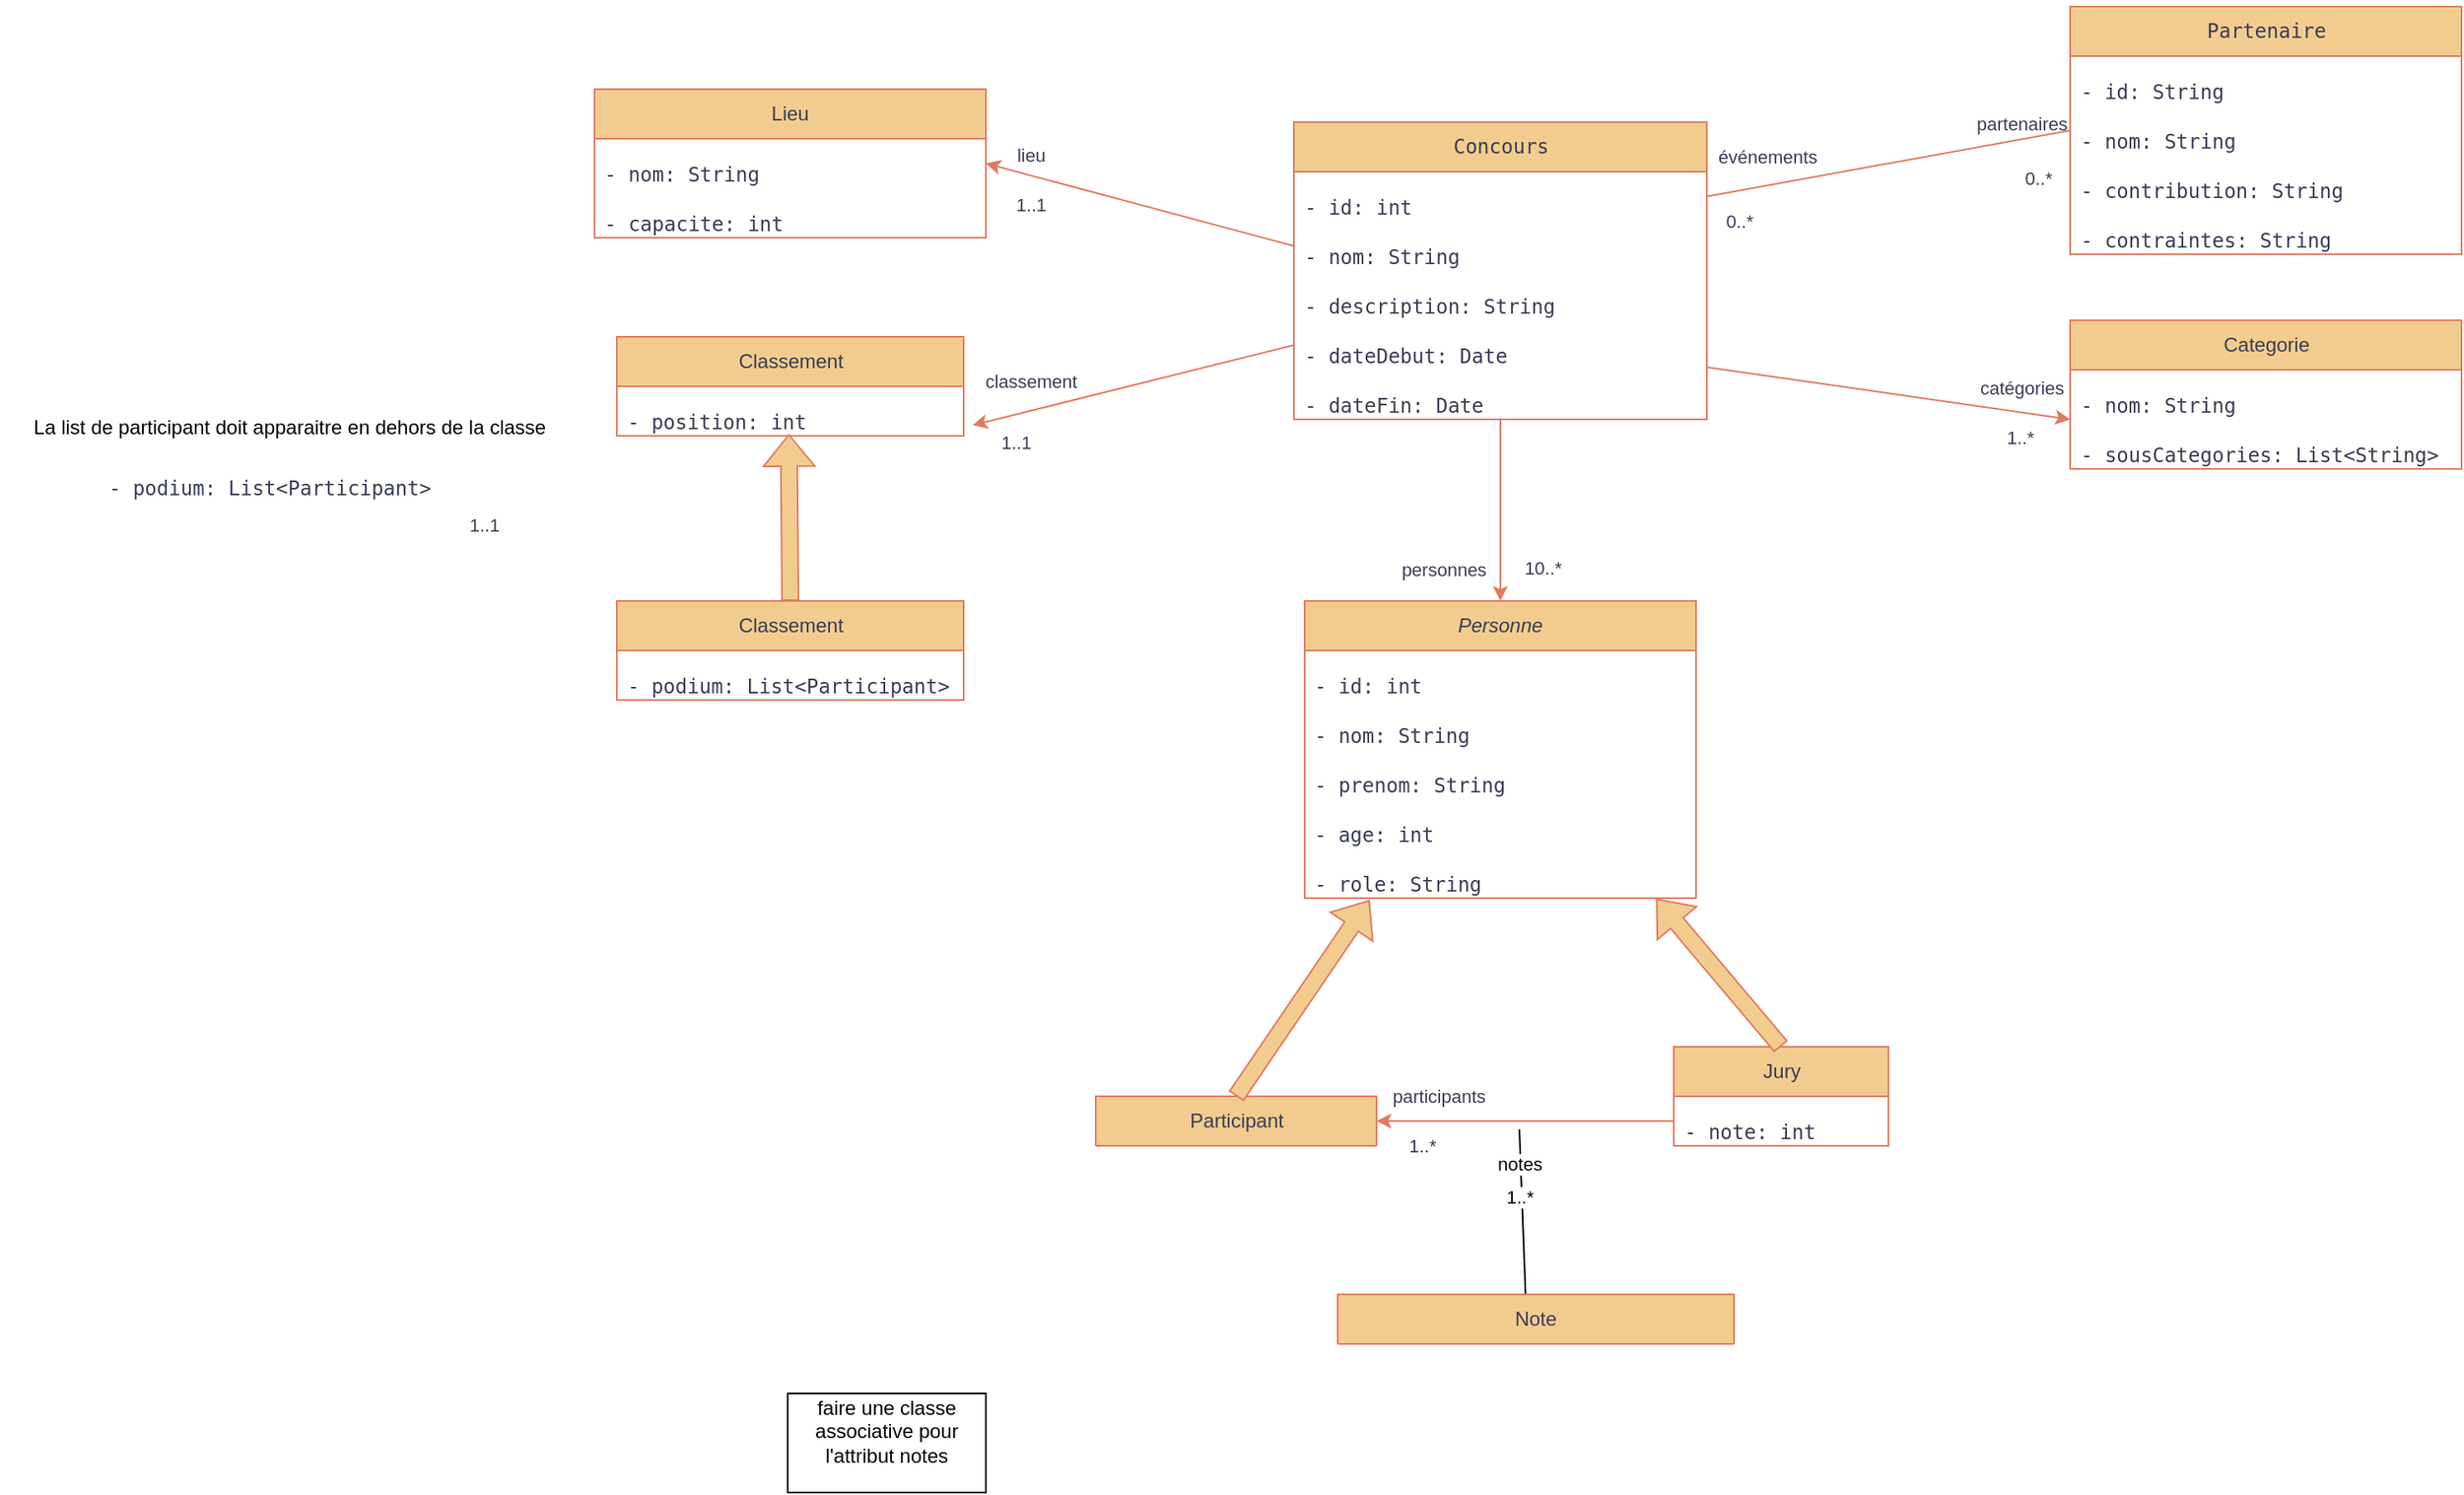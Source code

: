 <mxfile version="24.4.13" type="github">
  <diagram id="C5RBs43oDa-KdzZeNtuy" name="Page-1">
    <mxGraphModel dx="3216" dy="3092" grid="1" gridSize="10" guides="1" tooltips="1" connect="1" arrows="1" fold="1" page="1" pageScale="1" pageWidth="827" pageHeight="1169" math="0" shadow="0">
      <root>
        <mxCell id="WIyWlLk6GJQsqaUBKTNV-0" />
        <mxCell id="WIyWlLk6GJQsqaUBKTNV-1" parent="WIyWlLk6GJQsqaUBKTNV-0" />
        <mxCell id="GbpuS-4HLD2tTJXpjmer-0" value="&lt;pre&gt;&lt;code&gt;Concours&lt;/code&gt;&lt;/pre&gt;" style="swimlane;fontStyle=0;childLayout=stackLayout;horizontal=1;startSize=30;horizontalStack=0;resizeParent=1;resizeParentMax=0;resizeLast=0;collapsible=1;marginBottom=0;whiteSpace=wrap;html=1;labelBackgroundColor=none;fillColor=#F2CC8F;strokeColor=#E07A5F;fontColor=#393C56;" parent="WIyWlLk6GJQsqaUBKTNV-1" vertex="1">
          <mxGeometry x="-136.5" y="-2060" width="250" height="180" as="geometry" />
        </mxCell>
        <mxCell id="GbpuS-4HLD2tTJXpjmer-1" value="&lt;pre&gt;&lt;code class=&quot;!whitespace-pre hljs language-plaintext&quot;&gt;- id: int&lt;/code&gt;&lt;/pre&gt;" style="text;strokeColor=none;fillColor=none;align=left;verticalAlign=middle;spacingLeft=4;spacingRight=4;overflow=hidden;points=[[0,0.5],[1,0.5]];portConstraint=eastwest;rotatable=0;whiteSpace=wrap;html=1;labelBackgroundColor=none;fontColor=#393C56;" parent="GbpuS-4HLD2tTJXpjmer-0" vertex="1">
          <mxGeometry y="30" width="250" height="30" as="geometry" />
        </mxCell>
        <mxCell id="GbpuS-4HLD2tTJXpjmer-2" value="&lt;pre&gt;&lt;code class=&quot;!whitespace-pre hljs language-plaintext&quot;&gt;- nom: String&lt;/code&gt;&lt;/pre&gt;" style="text;strokeColor=none;fillColor=none;align=left;verticalAlign=middle;spacingLeft=4;spacingRight=4;overflow=hidden;points=[[0,0.5],[1,0.5]];portConstraint=eastwest;rotatable=0;whiteSpace=wrap;html=1;labelBackgroundColor=none;fontColor=#393C56;" parent="GbpuS-4HLD2tTJXpjmer-0" vertex="1">
          <mxGeometry y="60" width="250" height="30" as="geometry" />
        </mxCell>
        <mxCell id="GbpuS-4HLD2tTJXpjmer-3" value="&lt;pre&gt;&lt;code class=&quot;!whitespace-pre hljs language-plaintext&quot;&gt;- description: String&lt;/code&gt;&lt;/pre&gt;" style="text;strokeColor=none;fillColor=none;align=left;verticalAlign=middle;spacingLeft=4;spacingRight=4;overflow=hidden;points=[[0,0.5],[1,0.5]];portConstraint=eastwest;rotatable=0;whiteSpace=wrap;html=1;labelBackgroundColor=none;fontColor=#393C56;" parent="GbpuS-4HLD2tTJXpjmer-0" vertex="1">
          <mxGeometry y="90" width="250" height="30" as="geometry" />
        </mxCell>
        <mxCell id="GbpuS-4HLD2tTJXpjmer-4" value="&lt;pre&gt;&lt;code class=&quot;!whitespace-pre hljs language-plaintext&quot;&gt;- dateDebut: Date&lt;/code&gt;&lt;/pre&gt;" style="text;strokeColor=none;fillColor=none;align=left;verticalAlign=middle;spacingLeft=4;spacingRight=4;overflow=hidden;points=[[0,0.5],[1,0.5]];portConstraint=eastwest;rotatable=0;whiteSpace=wrap;html=1;labelBackgroundColor=none;fontColor=#393C56;" parent="GbpuS-4HLD2tTJXpjmer-0" vertex="1">
          <mxGeometry y="120" width="250" height="30" as="geometry" />
        </mxCell>
        <mxCell id="xCx7-iMAOptCChTL6jAP-1" value="&lt;pre&gt;&lt;code class=&quot;!whitespace-pre hljs language-plaintext&quot;&gt;- dateFin: Date&lt;/code&gt;&lt;/pre&gt;" style="text;strokeColor=none;fillColor=none;align=left;verticalAlign=middle;spacingLeft=4;spacingRight=4;overflow=hidden;points=[[0,0.5],[1,0.5]];portConstraint=eastwest;rotatable=0;whiteSpace=wrap;html=1;labelBackgroundColor=none;fontColor=#393C56;" parent="GbpuS-4HLD2tTJXpjmer-0" vertex="1">
          <mxGeometry y="150" width="250" height="30" as="geometry" />
        </mxCell>
        <mxCell id="GbpuS-4HLD2tTJXpjmer-28" value="&lt;pre&gt;&lt;br&gt;&lt;/pre&gt;" style="text;strokeColor=#E07A5F;fillColor=none;align=left;verticalAlign=middle;spacingLeft=4;spacingRight=4;overflow=hidden;points=[[0,0.5],[1,0.5]];portConstraint=eastwest;rotatable=0;whiteSpace=wrap;html=1;labelBackgroundColor=none;fontColor=#393C56;" parent="GbpuS-4HLD2tTJXpjmer-0" vertex="1">
          <mxGeometry y="180" width="250" as="geometry" />
        </mxCell>
        <mxCell id="GbpuS-4HLD2tTJXpjmer-57" value="&lt;pre&gt;&lt;code class=&quot;!whitespace-pre hljs language-plaintext&quot;&gt;Partenaire&lt;/code&gt;&lt;/pre&gt;" style="swimlane;fontStyle=0;childLayout=stackLayout;horizontal=1;startSize=30;horizontalStack=0;resizeParent=1;resizeParentMax=0;resizeLast=0;collapsible=1;marginBottom=0;whiteSpace=wrap;html=1;labelBackgroundColor=none;fillColor=#F2CC8F;strokeColor=#E07A5F;fontColor=#393C56;" parent="WIyWlLk6GJQsqaUBKTNV-1" vertex="1">
          <mxGeometry x="333.5" y="-2130" width="237" height="150" as="geometry" />
        </mxCell>
        <mxCell id="GbpuS-4HLD2tTJXpjmer-58" value="&lt;pre&gt;&lt;code class=&quot;!whitespace-pre hljs language-plaintext&quot;&gt;- id: String&lt;/code&gt;&lt;/pre&gt;" style="text;strokeColor=none;fillColor=none;align=left;verticalAlign=middle;spacingLeft=4;spacingRight=4;overflow=hidden;points=[[0,0.5],[1,0.5]];portConstraint=eastwest;rotatable=0;whiteSpace=wrap;html=1;labelBackgroundColor=none;fontColor=#393C56;" parent="GbpuS-4HLD2tTJXpjmer-57" vertex="1">
          <mxGeometry y="30" width="237" height="30" as="geometry" />
        </mxCell>
        <mxCell id="GbpuS-4HLD2tTJXpjmer-59" value="&lt;pre&gt;&lt;code class=&quot;!whitespace-pre hljs language-plaintext&quot;&gt;- nom: String&lt;/code&gt;&lt;/pre&gt;" style="text;strokeColor=none;fillColor=none;align=left;verticalAlign=middle;spacingLeft=4;spacingRight=4;overflow=hidden;points=[[0,0.5],[1,0.5]];portConstraint=eastwest;rotatable=0;whiteSpace=wrap;html=1;labelBackgroundColor=none;fontColor=#393C56;" parent="GbpuS-4HLD2tTJXpjmer-57" vertex="1">
          <mxGeometry y="60" width="237" height="30" as="geometry" />
        </mxCell>
        <mxCell id="GbpuS-4HLD2tTJXpjmer-60" value="&lt;pre&gt;&lt;code class=&quot;!whitespace-pre hljs language-plaintext&quot;&gt;- &lt;/code&gt;&lt;code class=&quot;!whitespace-pre hljs language-plaintext&quot;&gt;contribution&lt;/code&gt;&lt;code class=&quot;!whitespace-pre hljs language-plaintext&quot;&gt;: String&lt;/code&gt;&lt;/pre&gt;" style="text;strokeColor=none;fillColor=none;align=left;verticalAlign=middle;spacingLeft=4;spacingRight=4;overflow=hidden;points=[[0,0.5],[1,0.5]];portConstraint=eastwest;rotatable=0;whiteSpace=wrap;html=1;labelBackgroundColor=none;fontColor=#393C56;" parent="GbpuS-4HLD2tTJXpjmer-57" vertex="1">
          <mxGeometry y="90" width="237" height="30" as="geometry" />
        </mxCell>
        <mxCell id="GbpuS-4HLD2tTJXpjmer-61" value="&lt;pre&gt;&lt;code class=&quot;!whitespace-pre hljs language-plaintext&quot;&gt;- &lt;/code&gt;&lt;code class=&quot;!whitespace-pre hljs language-plaintext&quot;&gt;contraintes&lt;/code&gt;&lt;code class=&quot;!whitespace-pre hljs language-plaintext&quot;&gt;: &lt;/code&gt;&lt;code class=&quot;!whitespace-pre hljs language-plaintext&quot;&gt;String&lt;/code&gt;&lt;/pre&gt;" style="text;strokeColor=none;fillColor=none;align=left;verticalAlign=middle;spacingLeft=4;spacingRight=4;overflow=hidden;points=[[0,0.5],[1,0.5]];portConstraint=eastwest;rotatable=0;whiteSpace=wrap;html=1;labelBackgroundColor=none;fontColor=#393C56;" parent="GbpuS-4HLD2tTJXpjmer-57" vertex="1">
          <mxGeometry y="120" width="237" height="30" as="geometry" />
        </mxCell>
        <mxCell id="GbpuS-4HLD2tTJXpjmer-67" value="&lt;pre&gt;&lt;br&gt;&lt;/pre&gt;" style="text;strokeColor=#E07A5F;fillColor=none;align=left;verticalAlign=middle;spacingLeft=4;spacingRight=4;overflow=hidden;points=[[0,0.5],[1,0.5]];portConstraint=eastwest;rotatable=0;whiteSpace=wrap;html=1;labelBackgroundColor=none;fontColor=#393C56;" parent="GbpuS-4HLD2tTJXpjmer-57" vertex="1">
          <mxGeometry y="150" width="237" as="geometry" />
        </mxCell>
        <mxCell id="xCx7-iMAOptCChTL6jAP-3" value="&lt;div&gt;&lt;i&gt;Personne&lt;/i&gt;&lt;/div&gt;" style="swimlane;fontStyle=0;childLayout=stackLayout;horizontal=1;startSize=30;horizontalStack=0;resizeParent=1;resizeParentMax=0;resizeLast=0;collapsible=1;marginBottom=0;whiteSpace=wrap;html=1;labelBackgroundColor=none;fillColor=#F2CC8F;strokeColor=#E07A5F;fontColor=#393C56;" parent="WIyWlLk6GJQsqaUBKTNV-1" vertex="1">
          <mxGeometry x="-130" y="-1770" width="237" height="180" as="geometry" />
        </mxCell>
        <mxCell id="xCx7-iMAOptCChTL6jAP-4" value="&lt;pre&gt;&lt;code class=&quot;!whitespace-pre hljs language-plaintext&quot;&gt;- id: int&lt;/code&gt;&lt;/pre&gt;" style="text;strokeColor=none;fillColor=none;align=left;verticalAlign=middle;spacingLeft=4;spacingRight=4;overflow=hidden;points=[[0,0.5],[1,0.5]];portConstraint=eastwest;rotatable=0;whiteSpace=wrap;html=1;labelBackgroundColor=none;fontColor=#393C56;" parent="xCx7-iMAOptCChTL6jAP-3" vertex="1">
          <mxGeometry y="30" width="237" height="30" as="geometry" />
        </mxCell>
        <mxCell id="xCx7-iMAOptCChTL6jAP-5" value="&lt;pre&gt;&lt;code class=&quot;!whitespace-pre hljs language-plaintext&quot;&gt;- nom: String&lt;/code&gt;&lt;/pre&gt;" style="text;strokeColor=none;fillColor=none;align=left;verticalAlign=middle;spacingLeft=4;spacingRight=4;overflow=hidden;points=[[0,0.5],[1,0.5]];portConstraint=eastwest;rotatable=0;whiteSpace=wrap;html=1;labelBackgroundColor=none;fontColor=#393C56;" parent="xCx7-iMAOptCChTL6jAP-3" vertex="1">
          <mxGeometry y="60" width="237" height="30" as="geometry" />
        </mxCell>
        <mxCell id="xCx7-iMAOptCChTL6jAP-6" value="&lt;pre&gt;&lt;code class=&quot;!whitespace-pre hljs language-plaintext&quot;&gt;- prenom: String&lt;/code&gt;&lt;/pre&gt;" style="text;strokeColor=none;fillColor=none;align=left;verticalAlign=middle;spacingLeft=4;spacingRight=4;overflow=hidden;points=[[0,0.5],[1,0.5]];portConstraint=eastwest;rotatable=0;whiteSpace=wrap;html=1;labelBackgroundColor=none;fontColor=#393C56;" parent="xCx7-iMAOptCChTL6jAP-3" vertex="1">
          <mxGeometry y="90" width="237" height="30" as="geometry" />
        </mxCell>
        <mxCell id="xCx7-iMAOptCChTL6jAP-7" value="&lt;pre&gt;&lt;br&gt;&lt;/pre&gt;" style="text;strokeColor=#E07A5F;fillColor=none;align=left;verticalAlign=middle;spacingLeft=4;spacingRight=4;overflow=hidden;points=[[0,0.5],[1,0.5]];portConstraint=eastwest;rotatable=0;whiteSpace=wrap;html=1;labelBackgroundColor=none;fontColor=#393C56;" parent="xCx7-iMAOptCChTL6jAP-3" vertex="1">
          <mxGeometry y="120" width="237" as="geometry" />
        </mxCell>
        <mxCell id="xCx7-iMAOptCChTL6jAP-8" value="&lt;pre&gt;&lt;font face=&quot;Helvetica&quot;&gt;&lt;code class=&quot;!whitespace-pre hljs language-plaintext&quot;&gt;- age: int&lt;/code&gt;&lt;/font&gt;&lt;/pre&gt;" style="text;strokeColor=none;fillColor=none;align=left;verticalAlign=middle;spacingLeft=4;spacingRight=4;overflow=hidden;points=[[0,0.5],[1,0.5]];portConstraint=eastwest;rotatable=0;whiteSpace=wrap;html=1;labelBackgroundColor=none;fontColor=#393C56;" parent="xCx7-iMAOptCChTL6jAP-3" vertex="1">
          <mxGeometry y="120" width="237" height="30" as="geometry" />
        </mxCell>
        <mxCell id="xCx7-iMAOptCChTL6jAP-9" value="&lt;pre&gt;&lt;code class=&quot;!whitespace-pre hljs language-plaintext&quot;&gt;- role: String&lt;/code&gt;&lt;/pre&gt;" style="text;strokeColor=none;fillColor=none;align=left;verticalAlign=middle;spacingLeft=4;spacingRight=4;overflow=hidden;points=[[0,0.5],[1,0.5]];portConstraint=eastwest;rotatable=0;whiteSpace=wrap;html=1;labelBackgroundColor=none;fontColor=#393C56;" parent="xCx7-iMAOptCChTL6jAP-3" vertex="1">
          <mxGeometry y="150" width="237" height="30" as="geometry" />
        </mxCell>
        <mxCell id="xCx7-iMAOptCChTL6jAP-12" value="Participant" style="swimlane;fontStyle=0;childLayout=stackLayout;horizontal=1;startSize=30;horizontalStack=0;resizeParent=1;resizeParentMax=0;resizeLast=0;collapsible=1;marginBottom=0;whiteSpace=wrap;html=1;labelBackgroundColor=none;fillColor=#F2CC8F;strokeColor=#E07A5F;fontColor=#393C56;" parent="WIyWlLk6GJQsqaUBKTNV-1" vertex="1">
          <mxGeometry x="-256.5" y="-1470" width="170" height="30" as="geometry" />
        </mxCell>
        <mxCell id="xCx7-iMAOptCChTL6jAP-16" value="&lt;pre&gt;&lt;br&gt;&lt;/pre&gt;" style="text;strokeColor=#E07A5F;fillColor=none;align=left;verticalAlign=middle;spacingLeft=4;spacingRight=4;overflow=hidden;points=[[0,0.5],[1,0.5]];portConstraint=eastwest;rotatable=0;whiteSpace=wrap;html=1;labelBackgroundColor=none;fontColor=#393C56;" parent="xCx7-iMAOptCChTL6jAP-12" vertex="1">
          <mxGeometry y="30" width="170" as="geometry" />
        </mxCell>
        <mxCell id="xCx7-iMAOptCChTL6jAP-24" value="Jury" style="swimlane;fontStyle=0;childLayout=stackLayout;horizontal=1;startSize=30;horizontalStack=0;resizeParent=1;resizeParentMax=0;resizeLast=0;collapsible=1;marginBottom=0;whiteSpace=wrap;html=1;labelBackgroundColor=none;fillColor=#F2CC8F;strokeColor=#E07A5F;fontColor=#393C56;" parent="WIyWlLk6GJQsqaUBKTNV-1" vertex="1">
          <mxGeometry x="93.5" y="-1500" width="130" height="60" as="geometry" />
        </mxCell>
        <mxCell id="xCx7-iMAOptCChTL6jAP-27" value="&lt;pre&gt;&lt;code class=&quot;!whitespace-pre hljs language-plaintext&quot;&gt;- note: int&lt;br&gt;&lt;/code&gt;&lt;/pre&gt;" style="text;strokeColor=none;fillColor=none;align=left;verticalAlign=middle;spacingLeft=4;spacingRight=4;overflow=hidden;points=[[0,0.5],[1,0.5]];portConstraint=eastwest;rotatable=0;whiteSpace=wrap;html=1;labelBackgroundColor=none;fontColor=#393C56;" parent="xCx7-iMAOptCChTL6jAP-24" vertex="1">
          <mxGeometry y="30" width="130" height="30" as="geometry" />
        </mxCell>
        <mxCell id="xCx7-iMAOptCChTL6jAP-26" value="&lt;pre&gt;&lt;br&gt;&lt;/pre&gt;" style="text;strokeColor=#E07A5F;fillColor=none;align=left;verticalAlign=middle;spacingLeft=4;spacingRight=4;overflow=hidden;points=[[0,0.5],[1,0.5]];portConstraint=eastwest;rotatable=0;whiteSpace=wrap;html=1;labelBackgroundColor=none;fontColor=#393C56;" parent="xCx7-iMAOptCChTL6jAP-24" vertex="1">
          <mxGeometry y="60" width="130" as="geometry" />
        </mxCell>
        <mxCell id="xCx7-iMAOptCChTL6jAP-63" value="Classement" style="swimlane;fontStyle=0;childLayout=stackLayout;horizontal=1;startSize=30;horizontalStack=0;resizeParent=1;resizeParentMax=0;resizeLast=0;collapsible=1;marginBottom=0;whiteSpace=wrap;html=1;labelBackgroundColor=none;fillColor=#F2CC8F;strokeColor=#E07A5F;fontColor=#393C56;" parent="WIyWlLk6GJQsqaUBKTNV-1" vertex="1">
          <mxGeometry x="-546.5" y="-1930" width="210" height="60" as="geometry" />
        </mxCell>
        <mxCell id="xCx7-iMAOptCChTL6jAP-64" value="&lt;pre&gt;&lt;code class=&quot;!whitespace-pre hljs language-plaintext&quot;&gt;- position: int&lt;br&gt;&lt;/code&gt;&lt;/pre&gt;" style="text;strokeColor=none;fillColor=none;align=left;verticalAlign=middle;spacingLeft=4;spacingRight=4;overflow=hidden;points=[[0,0.5],[1,0.5]];portConstraint=eastwest;rotatable=0;whiteSpace=wrap;html=1;labelBackgroundColor=none;fontColor=#393C56;" parent="xCx7-iMAOptCChTL6jAP-63" vertex="1">
          <mxGeometry y="30" width="210" height="30" as="geometry" />
        </mxCell>
        <mxCell id="xCx7-iMAOptCChTL6jAP-65" value="&lt;pre&gt;&lt;br&gt;&lt;/pre&gt;" style="text;strokeColor=#E07A5F;fillColor=none;align=left;verticalAlign=middle;spacingLeft=4;spacingRight=4;overflow=hidden;points=[[0,0.5],[1,0.5]];portConstraint=eastwest;rotatable=0;whiteSpace=wrap;html=1;labelBackgroundColor=none;fontColor=#393C56;" parent="xCx7-iMAOptCChTL6jAP-63" vertex="1">
          <mxGeometry y="60" width="210" as="geometry" />
        </mxCell>
        <mxCell id="xCx7-iMAOptCChTL6jAP-82" value="" style="endArrow=classic;html=1;rounded=0;entryX=1.026;entryY=0.785;entryDx=0;entryDy=0;exitX=0;exitY=0.5;exitDx=0;exitDy=0;labelBackgroundColor=none;strokeColor=#E07A5F;fontColor=default;entryPerimeter=0;" parent="WIyWlLk6GJQsqaUBKTNV-1" source="GbpuS-4HLD2tTJXpjmer-4" target="xCx7-iMAOptCChTL6jAP-64" edge="1">
          <mxGeometry width="50" height="50" relative="1" as="geometry">
            <mxPoint x="-266.5" y="-1470" as="sourcePoint" />
            <mxPoint x="-221.5" y="-800" as="targetPoint" />
          </mxGeometry>
        </mxCell>
        <mxCell id="oBwvq78yPTtqkTnDhpz7-28" value="classement" style="edgeLabel;html=1;align=center;verticalAlign=middle;resizable=0;points=[];strokeColor=#E07A5F;fontColor=#393C56;fillColor=#F2CC8F;" parent="xCx7-iMAOptCChTL6jAP-82" vertex="1" connectable="0">
          <mxGeometry x="0.576" y="1" relative="1" as="geometry">
            <mxPoint x="-7" y="-17" as="offset" />
          </mxGeometry>
        </mxCell>
        <mxCell id="oBwvq78yPTtqkTnDhpz7-29" value="1..1" style="edgeLabel;html=1;align=center;verticalAlign=middle;resizable=0;points=[];strokeColor=#E07A5F;fontColor=#393C56;fillColor=#F2CC8F;" parent="xCx7-iMAOptCChTL6jAP-82" vertex="1" connectable="0">
          <mxGeometry x="0.275" y="3" relative="1" as="geometry">
            <mxPoint x="-45" y="25" as="offset" />
          </mxGeometry>
        </mxCell>
        <mxCell id="remCu9kLL4KxYXn9OIg0-0" value="Categorie" style="swimlane;fontStyle=0;childLayout=stackLayout;horizontal=1;startSize=30;horizontalStack=0;resizeParent=1;resizeParentMax=0;resizeLast=0;collapsible=1;marginBottom=0;whiteSpace=wrap;html=1;labelBackgroundColor=none;fillColor=#F2CC8F;strokeColor=#E07A5F;fontColor=#393C56;" parent="WIyWlLk6GJQsqaUBKTNV-1" vertex="1">
          <mxGeometry x="333.5" y="-1940" width="237" height="90" as="geometry" />
        </mxCell>
        <mxCell id="remCu9kLL4KxYXn9OIg0-2" value="&lt;pre&gt;&lt;code class=&quot;!whitespace-pre hljs language-plaintext&quot;&gt;- nom: String&lt;/code&gt;&lt;/pre&gt;" style="text;strokeColor=none;fillColor=none;align=left;verticalAlign=middle;spacingLeft=4;spacingRight=4;overflow=hidden;points=[[0,0.5],[1,0.5]];portConstraint=eastwest;rotatable=0;whiteSpace=wrap;html=1;labelBackgroundColor=none;fontColor=#393C56;" parent="remCu9kLL4KxYXn9OIg0-0" vertex="1">
          <mxGeometry y="30" width="237" height="30" as="geometry" />
        </mxCell>
        <mxCell id="remCu9kLL4KxYXn9OIg0-3" value="&lt;pre&gt;&lt;code class=&quot;!whitespace-pre hljs language-plaintext&quot;&gt;- sousCategories: List&amp;lt;String&amp;gt;&lt;/code&gt;&lt;/pre&gt;" style="text;strokeColor=none;fillColor=none;align=left;verticalAlign=middle;spacingLeft=4;spacingRight=4;overflow=hidden;points=[[0,0.5],[1,0.5]];portConstraint=eastwest;rotatable=0;whiteSpace=wrap;html=1;labelBackgroundColor=none;fontColor=#393C56;" parent="remCu9kLL4KxYXn9OIg0-0" vertex="1">
          <mxGeometry y="60" width="237" height="30" as="geometry" />
        </mxCell>
        <mxCell id="remCu9kLL4KxYXn9OIg0-5" value="&lt;pre&gt;&lt;br&gt;&lt;/pre&gt;" style="text;strokeColor=#E07A5F;fillColor=none;align=left;verticalAlign=middle;spacingLeft=4;spacingRight=4;overflow=hidden;points=[[0,0.5],[1,0.5]];portConstraint=eastwest;rotatable=0;whiteSpace=wrap;html=1;labelBackgroundColor=none;fontColor=#393C56;" parent="remCu9kLL4KxYXn9OIg0-0" vertex="1">
          <mxGeometry y="90" width="237" as="geometry" />
        </mxCell>
        <mxCell id="remCu9kLL4KxYXn9OIg0-13" value="" style="endArrow=classic;html=1;rounded=0;exitX=1.002;exitY=-0.051;exitDx=0;exitDy=0;exitPerimeter=0;entryX=0;entryY=0;entryDx=0;entryDy=0;entryPerimeter=0;labelBackgroundColor=none;strokeColor=#E07A5F;fontColor=default;" parent="WIyWlLk6GJQsqaUBKTNV-1" source="xCx7-iMAOptCChTL6jAP-1" target="remCu9kLL4KxYXn9OIg0-3" edge="1">
          <mxGeometry width="50" height="50" relative="1" as="geometry">
            <mxPoint x="116.5" y="-1731.0" as="sourcePoint" />
            <mxPoint x="235.5" y="-1463" as="targetPoint" />
          </mxGeometry>
        </mxCell>
        <mxCell id="oBwvq78yPTtqkTnDhpz7-10" value="catégories" style="edgeLabel;html=1;align=center;verticalAlign=middle;resizable=0;points=[];labelBackgroundColor=none;fontColor=#393C56;" parent="remCu9kLL4KxYXn9OIg0-13" vertex="1" connectable="0">
          <mxGeometry x="0.572" y="1" relative="1" as="geometry">
            <mxPoint x="17" y="-12" as="offset" />
          </mxGeometry>
        </mxCell>
        <mxCell id="oBwvq78yPTtqkTnDhpz7-15" value="1..*" style="edgeLabel;html=1;align=center;verticalAlign=middle;resizable=0;points=[];strokeColor=#E07A5F;fontColor=#393C56;fillColor=#F2CC8F;" parent="remCu9kLL4KxYXn9OIg0-13" vertex="1" connectable="0">
          <mxGeometry x="0.717" y="-1" relative="1" as="geometry">
            <mxPoint y="14" as="offset" />
          </mxGeometry>
        </mxCell>
        <mxCell id="remCu9kLL4KxYXn9OIg0-20" value="Lieu" style="swimlane;fontStyle=0;childLayout=stackLayout;horizontal=1;startSize=30;horizontalStack=0;resizeParent=1;resizeParentMax=0;resizeLast=0;collapsible=1;marginBottom=0;whiteSpace=wrap;html=1;labelBackgroundColor=none;fillColor=#F2CC8F;strokeColor=#E07A5F;fontColor=#393C56;" parent="WIyWlLk6GJQsqaUBKTNV-1" vertex="1">
          <mxGeometry x="-560" y="-2080" width="237" height="90" as="geometry" />
        </mxCell>
        <mxCell id="remCu9kLL4KxYXn9OIg0-21" value="&lt;pre&gt;&lt;code class=&quot;!whitespace-pre hljs language-plaintext&quot;&gt;- nom: String&lt;/code&gt;&lt;/pre&gt;" style="text;strokeColor=none;fillColor=none;align=left;verticalAlign=middle;spacingLeft=4;spacingRight=4;overflow=hidden;points=[[0,0.5],[1,0.5]];portConstraint=eastwest;rotatable=0;whiteSpace=wrap;html=1;labelBackgroundColor=none;fontColor=#393C56;" parent="remCu9kLL4KxYXn9OIg0-20" vertex="1">
          <mxGeometry y="30" width="237" height="30" as="geometry" />
        </mxCell>
        <mxCell id="remCu9kLL4KxYXn9OIg0-22" value="&lt;pre&gt;&lt;code class=&quot;!whitespace-pre hljs language-plaintext&quot;&gt;- capacite: int&lt;/code&gt;&lt;/pre&gt;" style="text;strokeColor=none;fillColor=none;align=left;verticalAlign=middle;spacingLeft=4;spacingRight=4;overflow=hidden;points=[[0,0.5],[1,0.5]];portConstraint=eastwest;rotatable=0;whiteSpace=wrap;html=1;labelBackgroundColor=none;fontColor=#393C56;" parent="remCu9kLL4KxYXn9OIg0-20" vertex="1">
          <mxGeometry y="60" width="237" height="30" as="geometry" />
        </mxCell>
        <mxCell id="remCu9kLL4KxYXn9OIg0-23" value="&lt;pre&gt;&lt;br&gt;&lt;/pre&gt;" style="text;strokeColor=#E07A5F;fillColor=none;align=left;verticalAlign=middle;spacingLeft=4;spacingRight=4;overflow=hidden;points=[[0,0.5],[1,0.5]];portConstraint=eastwest;rotatable=0;whiteSpace=wrap;html=1;labelBackgroundColor=none;fontColor=#393C56;" parent="remCu9kLL4KxYXn9OIg0-20" vertex="1">
          <mxGeometry y="90" width="237" as="geometry" />
        </mxCell>
        <mxCell id="remCu9kLL4KxYXn9OIg0-25" value="" style="endArrow=classic;html=1;rounded=0;exitX=0;exitY=0.5;exitDx=0;exitDy=0;entryX=1;entryY=0.5;entryDx=0;entryDy=0;labelBackgroundColor=none;strokeColor=#E07A5F;fontColor=default;" parent="WIyWlLk6GJQsqaUBKTNV-1" source="GbpuS-4HLD2tTJXpjmer-2" target="remCu9kLL4KxYXn9OIg0-21" edge="1">
          <mxGeometry width="50" height="50" relative="1" as="geometry">
            <mxPoint x="-246.5" y="-1950" as="sourcePoint" />
            <mxPoint x="-296.5" y="-1950" as="targetPoint" />
            <Array as="points" />
          </mxGeometry>
        </mxCell>
        <mxCell id="oBwvq78yPTtqkTnDhpz7-30" value="lieu" style="edgeLabel;html=1;align=center;verticalAlign=middle;resizable=0;points=[];strokeColor=#E07A5F;fontColor=#393C56;fillColor=#F2CC8F;" parent="remCu9kLL4KxYXn9OIg0-25" vertex="1" connectable="0">
          <mxGeometry x="0.676" relative="1" as="geometry">
            <mxPoint x="-3" y="-13" as="offset" />
          </mxGeometry>
        </mxCell>
        <mxCell id="oBwvq78yPTtqkTnDhpz7-31" value="1..1" style="edgeLabel;html=1;align=center;verticalAlign=middle;resizable=0;points=[];strokeColor=#E07A5F;fontColor=#393C56;fillColor=#F2CC8F;" parent="remCu9kLL4KxYXn9OIg0-25" vertex="1" connectable="0">
          <mxGeometry x="0.366" relative="1" as="geometry">
            <mxPoint x="-32" y="9" as="offset" />
          </mxGeometry>
        </mxCell>
        <mxCell id="remCu9kLL4KxYXn9OIg0-29" value="" style="endArrow=classic;html=1;rounded=0;exitX=0;exitY=0.5;exitDx=0;exitDy=0;entryX=1;entryY=0.5;entryDx=0;entryDy=0;labelBackgroundColor=none;strokeColor=#E07A5F;fontColor=default;" parent="WIyWlLk6GJQsqaUBKTNV-1" source="xCx7-iMAOptCChTL6jAP-27" target="xCx7-iMAOptCChTL6jAP-12" edge="1">
          <mxGeometry width="50" height="50" relative="1" as="geometry">
            <mxPoint x="43.5" y="-1270" as="sourcePoint" />
            <mxPoint x="68.5" y="-1315" as="targetPoint" />
          </mxGeometry>
        </mxCell>
        <mxCell id="oBwvq78yPTtqkTnDhpz7-26" value="participants" style="edgeLabel;html=1;align=center;verticalAlign=middle;resizable=0;points=[];strokeColor=#E07A5F;fontColor=#393C56;fillColor=#F2CC8F;" parent="remCu9kLL4KxYXn9OIg0-29" vertex="1" connectable="0">
          <mxGeometry x="0.112" y="-3" relative="1" as="geometry">
            <mxPoint x="-43" y="-12" as="offset" />
          </mxGeometry>
        </mxCell>
        <mxCell id="oBwvq78yPTtqkTnDhpz7-27" value="1..*" style="edgeLabel;html=1;align=center;verticalAlign=middle;resizable=0;points=[];strokeColor=#E07A5F;fontColor=#393C56;fillColor=#F2CC8F;" parent="remCu9kLL4KxYXn9OIg0-29" vertex="1" connectable="0">
          <mxGeometry x="-0.011" y="1" relative="1" as="geometry">
            <mxPoint x="-64" y="14" as="offset" />
          </mxGeometry>
        </mxCell>
        <mxCell id="oBwvq78yPTtqkTnDhpz7-5" value="" style="endArrow=none;html=1;rounded=0;exitX=1;exitY=0.5;exitDx=0;exitDy=0;entryX=0;entryY=0.5;entryDx=0;entryDy=0;labelBackgroundColor=none;strokeColor=#E07A5F;fontColor=default;" parent="WIyWlLk6GJQsqaUBKTNV-1" source="GbpuS-4HLD2tTJXpjmer-1" target="GbpuS-4HLD2tTJXpjmer-59" edge="1">
          <mxGeometry width="50" height="50" relative="1" as="geometry">
            <mxPoint x="163.5" y="-2020" as="sourcePoint" />
            <mxPoint x="213.5" y="-2070" as="targetPoint" />
          </mxGeometry>
        </mxCell>
        <mxCell id="oBwvq78yPTtqkTnDhpz7-6" value="partenaires" style="edgeLabel;html=1;align=center;verticalAlign=middle;resizable=0;points=[];labelBackgroundColor=none;fontColor=#393C56;" parent="oBwvq78yPTtqkTnDhpz7-5" vertex="1" connectable="0">
          <mxGeometry x="0.474" y="2" relative="1" as="geometry">
            <mxPoint x="28" y="-13" as="offset" />
          </mxGeometry>
        </mxCell>
        <mxCell id="oBwvq78yPTtqkTnDhpz7-9" value="0..*" style="edgeLabel;html=1;align=center;verticalAlign=middle;resizable=0;points=[];labelBackgroundColor=none;fontColor=#393C56;" parent="oBwvq78yPTtqkTnDhpz7-5" vertex="1" connectable="0">
          <mxGeometry x="0.312" y="2" relative="1" as="geometry">
            <mxPoint x="56" y="17" as="offset" />
          </mxGeometry>
        </mxCell>
        <mxCell id="oBwvq78yPTtqkTnDhpz7-13" value="événements" style="edgeLabel;html=1;align=center;verticalAlign=middle;resizable=0;points=[];labelBackgroundColor=none;fontColor=#393C56;" parent="oBwvq78yPTtqkTnDhpz7-5" vertex="1" connectable="0">
          <mxGeometry x="-0.666" y="1" relative="1" as="geometry">
            <mxPoint y="-17" as="offset" />
          </mxGeometry>
        </mxCell>
        <mxCell id="oBwvq78yPTtqkTnDhpz7-14" value="0..*" style="edgeLabel;html=1;align=center;verticalAlign=middle;resizable=0;points=[];labelBackgroundColor=none;fontColor=#393C56;" parent="oBwvq78yPTtqkTnDhpz7-5" vertex="1" connectable="0">
          <mxGeometry x="-0.596" relative="1" as="geometry">
            <mxPoint x="-25" y="23" as="offset" />
          </mxGeometry>
        </mxCell>
        <mxCell id="oBwvq78yPTtqkTnDhpz7-17" value="" style="endArrow=classic;html=1;rounded=0;strokeColor=#E07A5F;fontColor=#393C56;fillColor=#F2CC8F;entryX=0.5;entryY=0;entryDx=0;entryDy=0;exitX=0;exitY=0.5;exitDx=0;exitDy=0;" parent="WIyWlLk6GJQsqaUBKTNV-1" source="GbpuS-4HLD2tTJXpjmer-28" target="xCx7-iMAOptCChTL6jAP-3" edge="1">
          <mxGeometry width="50" height="50" relative="1" as="geometry">
            <mxPoint x="-6.5" y="-1870" as="sourcePoint" />
            <mxPoint x="53.5" y="-1860" as="targetPoint" />
          </mxGeometry>
        </mxCell>
        <mxCell id="oBwvq78yPTtqkTnDhpz7-18" value="personnes" style="edgeLabel;html=1;align=center;verticalAlign=middle;resizable=0;points=[];strokeColor=#E07A5F;fontColor=#393C56;fillColor=#F2CC8F;" parent="oBwvq78yPTtqkTnDhpz7-17" vertex="1" connectable="0">
          <mxGeometry x="0.337" y="-1" relative="1" as="geometry">
            <mxPoint x="-34" y="17" as="offset" />
          </mxGeometry>
        </mxCell>
        <mxCell id="oBwvq78yPTtqkTnDhpz7-20" value="10..*" style="edgeLabel;html=1;align=center;verticalAlign=middle;resizable=0;points=[];strokeColor=#E07A5F;fontColor=#393C56;fillColor=#F2CC8F;" parent="oBwvq78yPTtqkTnDhpz7-17" vertex="1" connectable="0">
          <mxGeometry x="0.398" y="2" relative="1" as="geometry">
            <mxPoint x="23" y="13" as="offset" />
          </mxGeometry>
        </mxCell>
        <mxCell id="oBwvq78yPTtqkTnDhpz7-22" value="" style="shape=flexArrow;endArrow=classic;html=1;rounded=0;strokeColor=#E07A5F;fontColor=#393C56;fillColor=#F2CC8F;exitX=0.5;exitY=0;exitDx=0;exitDy=0;entryX=0.166;entryY=1.037;entryDx=0;entryDy=0;entryPerimeter=0;" parent="WIyWlLk6GJQsqaUBKTNV-1" source="xCx7-iMAOptCChTL6jAP-12" target="xCx7-iMAOptCChTL6jAP-9" edge="1">
          <mxGeometry width="50" height="50" relative="1" as="geometry">
            <mxPoint x="-116.5" y="-1520" as="sourcePoint" />
            <mxPoint x="-66.5" y="-1570" as="targetPoint" />
          </mxGeometry>
        </mxCell>
        <mxCell id="oBwvq78yPTtqkTnDhpz7-24" value="" style="shape=flexArrow;endArrow=classic;html=1;rounded=0;strokeColor=#E07A5F;fontColor=#393C56;fillColor=#F2CC8F;exitX=0.5;exitY=0;exitDx=0;exitDy=0;entryX=0.898;entryY=1.007;entryDx=0;entryDy=0;entryPerimeter=0;" parent="WIyWlLk6GJQsqaUBKTNV-1" source="xCx7-iMAOptCChTL6jAP-24" target="xCx7-iMAOptCChTL6jAP-9" edge="1">
          <mxGeometry width="50" height="50" relative="1" as="geometry">
            <mxPoint x="83.5" y="-1500" as="sourcePoint" />
            <mxPoint x="133.5" y="-1550" as="targetPoint" />
          </mxGeometry>
        </mxCell>
        <mxCell id="xCx7-iMAOptCChTL6jAP-83" value="&lt;pre&gt;&lt;code class=&quot;!whitespace-pre hljs language-plaintext&quot;&gt;- podium: List&amp;lt;Participant&amp;gt;&lt;/code&gt;&lt;/pre&gt;" style="text;strokeColor=none;fillColor=none;align=left;verticalAlign=middle;spacingLeft=4;spacingRight=4;overflow=hidden;points=[[0,0.5],[1,0.5]];portConstraint=eastwest;rotatable=0;whiteSpace=wrap;html=1;labelBackgroundColor=none;fontColor=#393C56;" parent="WIyWlLk6GJQsqaUBKTNV-1" vertex="1">
          <mxGeometry x="-860" y="-1860" width="210" height="30" as="geometry" />
        </mxCell>
        <mxCell id="ixzuctavl4RU0_iM92sU-0" value="1..1" style="edgeLabel;html=1;align=center;verticalAlign=middle;resizable=0;points=[];strokeColor=#E07A5F;fontColor=#393C56;fillColor=#F2CC8F;" parent="WIyWlLk6GJQsqaUBKTNV-1" vertex="1" connectable="0">
          <mxGeometry x="-620.004" y="-1834.995" as="geometry">
            <mxPoint x="-7" y="19" as="offset" />
          </mxGeometry>
        </mxCell>
        <mxCell id="ixzuctavl4RU0_iM92sU-2" value="&lt;div&gt;faire une classe associative pour l&#39;attribut notes&lt;/div&gt;&lt;div&gt;&lt;br&gt;&lt;/div&gt;" style="rounded=0;whiteSpace=wrap;html=1;" parent="WIyWlLk6GJQsqaUBKTNV-1" vertex="1">
          <mxGeometry x="-443" y="-1290" width="120" height="60" as="geometry" />
        </mxCell>
        <mxCell id="ixzuctavl4RU0_iM92sU-3" value="La list de participant doit apparaitre en dehors de la classe" style="text;html=1;align=center;verticalAlign=middle;resizable=0;points=[];autosize=1;strokeColor=none;fillColor=none;" parent="WIyWlLk6GJQsqaUBKTNV-1" vertex="1">
          <mxGeometry x="-920" y="-1890" width="350" height="30" as="geometry" />
        </mxCell>
        <mxCell id="9-6JezJEc2OB_kcxn5_f-2" value="" style="endArrow=none;html=1;rounded=0;exitX=0.474;exitY=0.011;exitDx=0;exitDy=0;exitPerimeter=0;" edge="1" parent="WIyWlLk6GJQsqaUBKTNV-1" source="9-6JezJEc2OB_kcxn5_f-3">
          <mxGeometry width="50" height="50" relative="1" as="geometry">
            <mxPoint y="-1380" as="sourcePoint" />
            <mxPoint y="-1450" as="targetPoint" />
          </mxGeometry>
        </mxCell>
        <mxCell id="9-6JezJEc2OB_kcxn5_f-11" value="notes" style="edgeLabel;html=1;align=center;verticalAlign=middle;resizable=0;points=[];" vertex="1" connectable="0" parent="9-6JezJEc2OB_kcxn5_f-2">
          <mxGeometry x="-0.563" y="-1" relative="1" as="geometry">
            <mxPoint x="-4" y="-58" as="offset" />
          </mxGeometry>
        </mxCell>
        <mxCell id="9-6JezJEc2OB_kcxn5_f-12" value="1..*" style="edgeLabel;html=1;align=center;verticalAlign=middle;resizable=0;points=[];" vertex="1" connectable="0" parent="9-6JezJEc2OB_kcxn5_f-2">
          <mxGeometry x="-0.58" y="4" relative="1" as="geometry">
            <mxPoint x="1" y="-39" as="offset" />
          </mxGeometry>
        </mxCell>
        <mxCell id="9-6JezJEc2OB_kcxn5_f-3" value="Note" style="swimlane;fontStyle=0;childLayout=stackLayout;horizontal=1;startSize=30;horizontalStack=0;resizeParent=1;resizeParentMax=0;resizeLast=0;collapsible=1;marginBottom=0;whiteSpace=wrap;html=1;labelBackgroundColor=none;fillColor=#F2CC8F;strokeColor=#E07A5F;fontColor=#393C56;" vertex="1" parent="WIyWlLk6GJQsqaUBKTNV-1">
          <mxGeometry x="-110" y="-1350" width="240" height="30" as="geometry" />
        </mxCell>
        <mxCell id="9-6JezJEc2OB_kcxn5_f-7" value="&lt;pre&gt;&lt;br&gt;&lt;/pre&gt;" style="text;strokeColor=#E07A5F;fillColor=none;align=left;verticalAlign=middle;spacingLeft=4;spacingRight=4;overflow=hidden;points=[[0,0.5],[1,0.5]];portConstraint=eastwest;rotatable=0;whiteSpace=wrap;html=1;labelBackgroundColor=none;fontColor=#393C56;" vertex="1" parent="9-6JezJEc2OB_kcxn5_f-3">
          <mxGeometry y="30" width="240" as="geometry" />
        </mxCell>
        <mxCell id="9-6JezJEc2OB_kcxn5_f-13" value="Classement" style="swimlane;fontStyle=0;childLayout=stackLayout;horizontal=1;startSize=30;horizontalStack=0;resizeParent=1;resizeParentMax=0;resizeLast=0;collapsible=1;marginBottom=0;whiteSpace=wrap;html=1;labelBackgroundColor=none;fillColor=#F2CC8F;strokeColor=#E07A5F;fontColor=#393C56;" vertex="1" parent="WIyWlLk6GJQsqaUBKTNV-1">
          <mxGeometry x="-546.5" y="-1770" width="210" height="60" as="geometry" />
        </mxCell>
        <mxCell id="9-6JezJEc2OB_kcxn5_f-14" value="&lt;pre&gt;&lt;code class=&quot;!whitespace-pre hljs language-plaintext&quot;&gt;- podium: List&amp;lt;Participant&amp;gt;&lt;br&gt;&lt;/code&gt;&lt;/pre&gt;" style="text;strokeColor=none;fillColor=none;align=left;verticalAlign=middle;spacingLeft=4;spacingRight=4;overflow=hidden;points=[[0,0.5],[1,0.5]];portConstraint=eastwest;rotatable=0;whiteSpace=wrap;html=1;labelBackgroundColor=none;fontColor=#393C56;" vertex="1" parent="9-6JezJEc2OB_kcxn5_f-13">
          <mxGeometry y="30" width="210" height="30" as="geometry" />
        </mxCell>
        <mxCell id="9-6JezJEc2OB_kcxn5_f-15" value="&lt;pre&gt;&lt;br&gt;&lt;/pre&gt;" style="text;strokeColor=#E07A5F;fillColor=none;align=left;verticalAlign=middle;spacingLeft=4;spacingRight=4;overflow=hidden;points=[[0,0.5],[1,0.5]];portConstraint=eastwest;rotatable=0;whiteSpace=wrap;html=1;labelBackgroundColor=none;fontColor=#393C56;" vertex="1" parent="9-6JezJEc2OB_kcxn5_f-13">
          <mxGeometry y="60" width="210" as="geometry" />
        </mxCell>
        <mxCell id="9-6JezJEc2OB_kcxn5_f-16" value="" style="shape=flexArrow;endArrow=classic;html=1;rounded=0;strokeColor=#E07A5F;fontColor=#393C56;fillColor=#F2CC8F;exitX=0.5;exitY=0;exitDx=0;exitDy=0;entryX=0.496;entryY=0.962;entryDx=0;entryDy=0;entryPerimeter=0;" edge="1" parent="WIyWlLk6GJQsqaUBKTNV-1" source="9-6JezJEc2OB_kcxn5_f-13" target="xCx7-iMAOptCChTL6jAP-64">
          <mxGeometry width="50" height="50" relative="1" as="geometry">
            <mxPoint x="-460" y="-1761" as="sourcePoint" />
            <mxPoint x="-380" y="-1880" as="targetPoint" />
          </mxGeometry>
        </mxCell>
      </root>
    </mxGraphModel>
  </diagram>
</mxfile>
